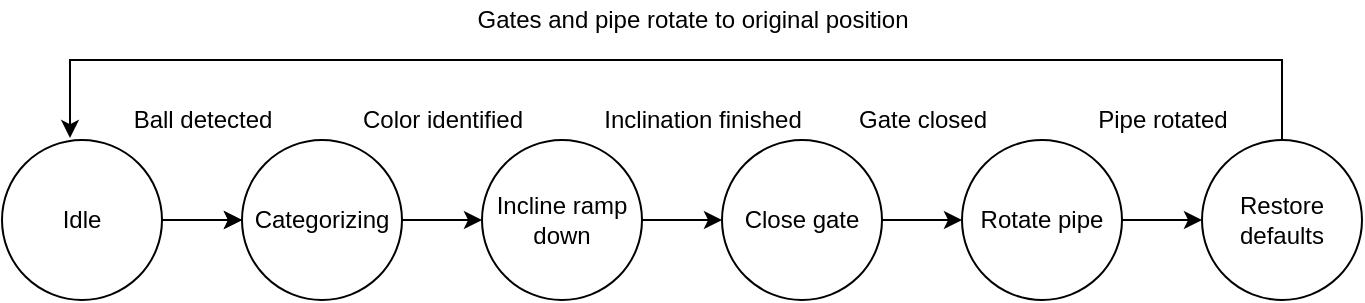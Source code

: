 <mxfile version="17.4.0" type="device"><diagram id="I44F7KwOIWX2N10vCrFC" name="Page-1"><mxGraphModel dx="1422" dy="905" grid="1" gridSize="10" guides="1" tooltips="1" connect="1" arrows="1" fold="1" page="1" pageScale="1" pageWidth="850" pageHeight="1100" math="0" shadow="0"><root><mxCell id="0"/><mxCell id="1" parent="0"/><mxCell id="JghLWzzcQojVM5bq-a9c-8" style="edgeStyle=orthogonalEdgeStyle;rounded=0;orthogonalLoop=1;jettySize=auto;html=1;exitX=1;exitY=0.5;exitDx=0;exitDy=0;" edge="1" parent="1" source="JghLWzzcQojVM5bq-a9c-1" target="JghLWzzcQojVM5bq-a9c-2"><mxGeometry relative="1" as="geometry"/></mxCell><mxCell id="JghLWzzcQojVM5bq-a9c-14" value="" style="edgeStyle=orthogonalEdgeStyle;rounded=0;orthogonalLoop=1;jettySize=auto;html=1;" edge="1" parent="1" source="JghLWzzcQojVM5bq-a9c-1" target="JghLWzzcQojVM5bq-a9c-2"><mxGeometry relative="1" as="geometry"/></mxCell><mxCell id="JghLWzzcQojVM5bq-a9c-1" value="&lt;div&gt;Idle&lt;/div&gt;" style="ellipse;whiteSpace=wrap;html=1;aspect=fixed;" vertex="1" parent="1"><mxGeometry x="80" y="320" width="80" height="80" as="geometry"/></mxCell><mxCell id="JghLWzzcQojVM5bq-a9c-9" style="edgeStyle=orthogonalEdgeStyle;rounded=0;orthogonalLoop=1;jettySize=auto;html=1;exitX=1;exitY=0.5;exitDx=0;exitDy=0;" edge="1" parent="1" source="JghLWzzcQojVM5bq-a9c-2" target="JghLWzzcQojVM5bq-a9c-3"><mxGeometry relative="1" as="geometry"/></mxCell><mxCell id="JghLWzzcQojVM5bq-a9c-2" value="Categorizing" style="ellipse;whiteSpace=wrap;html=1;aspect=fixed;" vertex="1" parent="1"><mxGeometry x="200" y="320" width="80" height="80" as="geometry"/></mxCell><mxCell id="JghLWzzcQojVM5bq-a9c-10" style="edgeStyle=orthogonalEdgeStyle;rounded=0;orthogonalLoop=1;jettySize=auto;html=1;exitX=1;exitY=0.5;exitDx=0;exitDy=0;" edge="1" parent="1" source="JghLWzzcQojVM5bq-a9c-3" target="JghLWzzcQojVM5bq-a9c-4"><mxGeometry relative="1" as="geometry"/></mxCell><mxCell id="JghLWzzcQojVM5bq-a9c-3" value="Incline ramp down" style="ellipse;whiteSpace=wrap;html=1;aspect=fixed;" vertex="1" parent="1"><mxGeometry x="320" y="320" width="80" height="80" as="geometry"/></mxCell><mxCell id="JghLWzzcQojVM5bq-a9c-11" style="edgeStyle=orthogonalEdgeStyle;rounded=0;orthogonalLoop=1;jettySize=auto;html=1;exitX=1;exitY=0.5;exitDx=0;exitDy=0;" edge="1" parent="1" source="JghLWzzcQojVM5bq-a9c-4" target="JghLWzzcQojVM5bq-a9c-5"><mxGeometry relative="1" as="geometry"/></mxCell><mxCell id="JghLWzzcQojVM5bq-a9c-4" value="Close gate" style="ellipse;whiteSpace=wrap;html=1;aspect=fixed;" vertex="1" parent="1"><mxGeometry x="440" y="320" width="80" height="80" as="geometry"/></mxCell><mxCell id="JghLWzzcQojVM5bq-a9c-12" style="edgeStyle=orthogonalEdgeStyle;rounded=0;orthogonalLoop=1;jettySize=auto;html=1;exitX=1;exitY=0.5;exitDx=0;exitDy=0;entryX=0;entryY=0.5;entryDx=0;entryDy=0;" edge="1" parent="1" source="JghLWzzcQojVM5bq-a9c-5" target="JghLWzzcQojVM5bq-a9c-6"><mxGeometry relative="1" as="geometry"/></mxCell><mxCell id="JghLWzzcQojVM5bq-a9c-5" value="Rotate pipe" style="ellipse;whiteSpace=wrap;html=1;aspect=fixed;" vertex="1" parent="1"><mxGeometry x="560" y="320" width="80" height="80" as="geometry"/></mxCell><mxCell id="JghLWzzcQojVM5bq-a9c-13" style="edgeStyle=orthogonalEdgeStyle;rounded=0;orthogonalLoop=1;jettySize=auto;html=1;exitX=0.5;exitY=0;exitDx=0;exitDy=0;entryX=0.425;entryY=-0.012;entryDx=0;entryDy=0;entryPerimeter=0;" edge="1" parent="1" source="JghLWzzcQojVM5bq-a9c-6" target="JghLWzzcQojVM5bq-a9c-1"><mxGeometry relative="1" as="geometry"><Array as="points"><mxPoint x="720" y="280"/><mxPoint x="114" y="280"/></Array></mxGeometry></mxCell><mxCell id="JghLWzzcQojVM5bq-a9c-6" value="Restore defaults" style="ellipse;whiteSpace=wrap;html=1;aspect=fixed;" vertex="1" parent="1"><mxGeometry x="680" y="320" width="80" height="80" as="geometry"/></mxCell><mxCell id="JghLWzzcQojVM5bq-a9c-16" value="Ball detected" style="text;html=1;align=center;verticalAlign=middle;resizable=0;points=[];autosize=1;strokeColor=none;fillColor=none;" vertex="1" parent="1"><mxGeometry x="140" y="300" width="80" height="20" as="geometry"/></mxCell><mxCell id="JghLWzzcQojVM5bq-a9c-17" value="Color identified" style="text;html=1;align=center;verticalAlign=middle;resizable=0;points=[];autosize=1;strokeColor=none;fillColor=none;" vertex="1" parent="1"><mxGeometry x="250" y="300" width="100" height="20" as="geometry"/></mxCell><mxCell id="JghLWzzcQojVM5bq-a9c-18" value="Inclination finished" style="text;html=1;align=center;verticalAlign=middle;resizable=0;points=[];autosize=1;strokeColor=none;fillColor=none;" vertex="1" parent="1"><mxGeometry x="375" y="300" width="110" height="20" as="geometry"/></mxCell><mxCell id="JghLWzzcQojVM5bq-a9c-19" value="Gate closed" style="text;html=1;align=center;verticalAlign=middle;resizable=0;points=[];autosize=1;strokeColor=none;fillColor=none;" vertex="1" parent="1"><mxGeometry x="500" y="300" width="80" height="20" as="geometry"/></mxCell><mxCell id="JghLWzzcQojVM5bq-a9c-20" value="Pipe rotated" style="text;html=1;align=center;verticalAlign=middle;resizable=0;points=[];autosize=1;strokeColor=none;fillColor=none;" vertex="1" parent="1"><mxGeometry x="620" y="300" width="80" height="20" as="geometry"/></mxCell><mxCell id="JghLWzzcQojVM5bq-a9c-21" value="&lt;div&gt;Gates and pipe rotate to original position&lt;br&gt;&lt;/div&gt;" style="text;html=1;align=center;verticalAlign=middle;resizable=0;points=[];autosize=1;strokeColor=none;fillColor=none;" vertex="1" parent="1"><mxGeometry x="310" y="250" width="230" height="20" as="geometry"/></mxCell></root></mxGraphModel></diagram></mxfile>